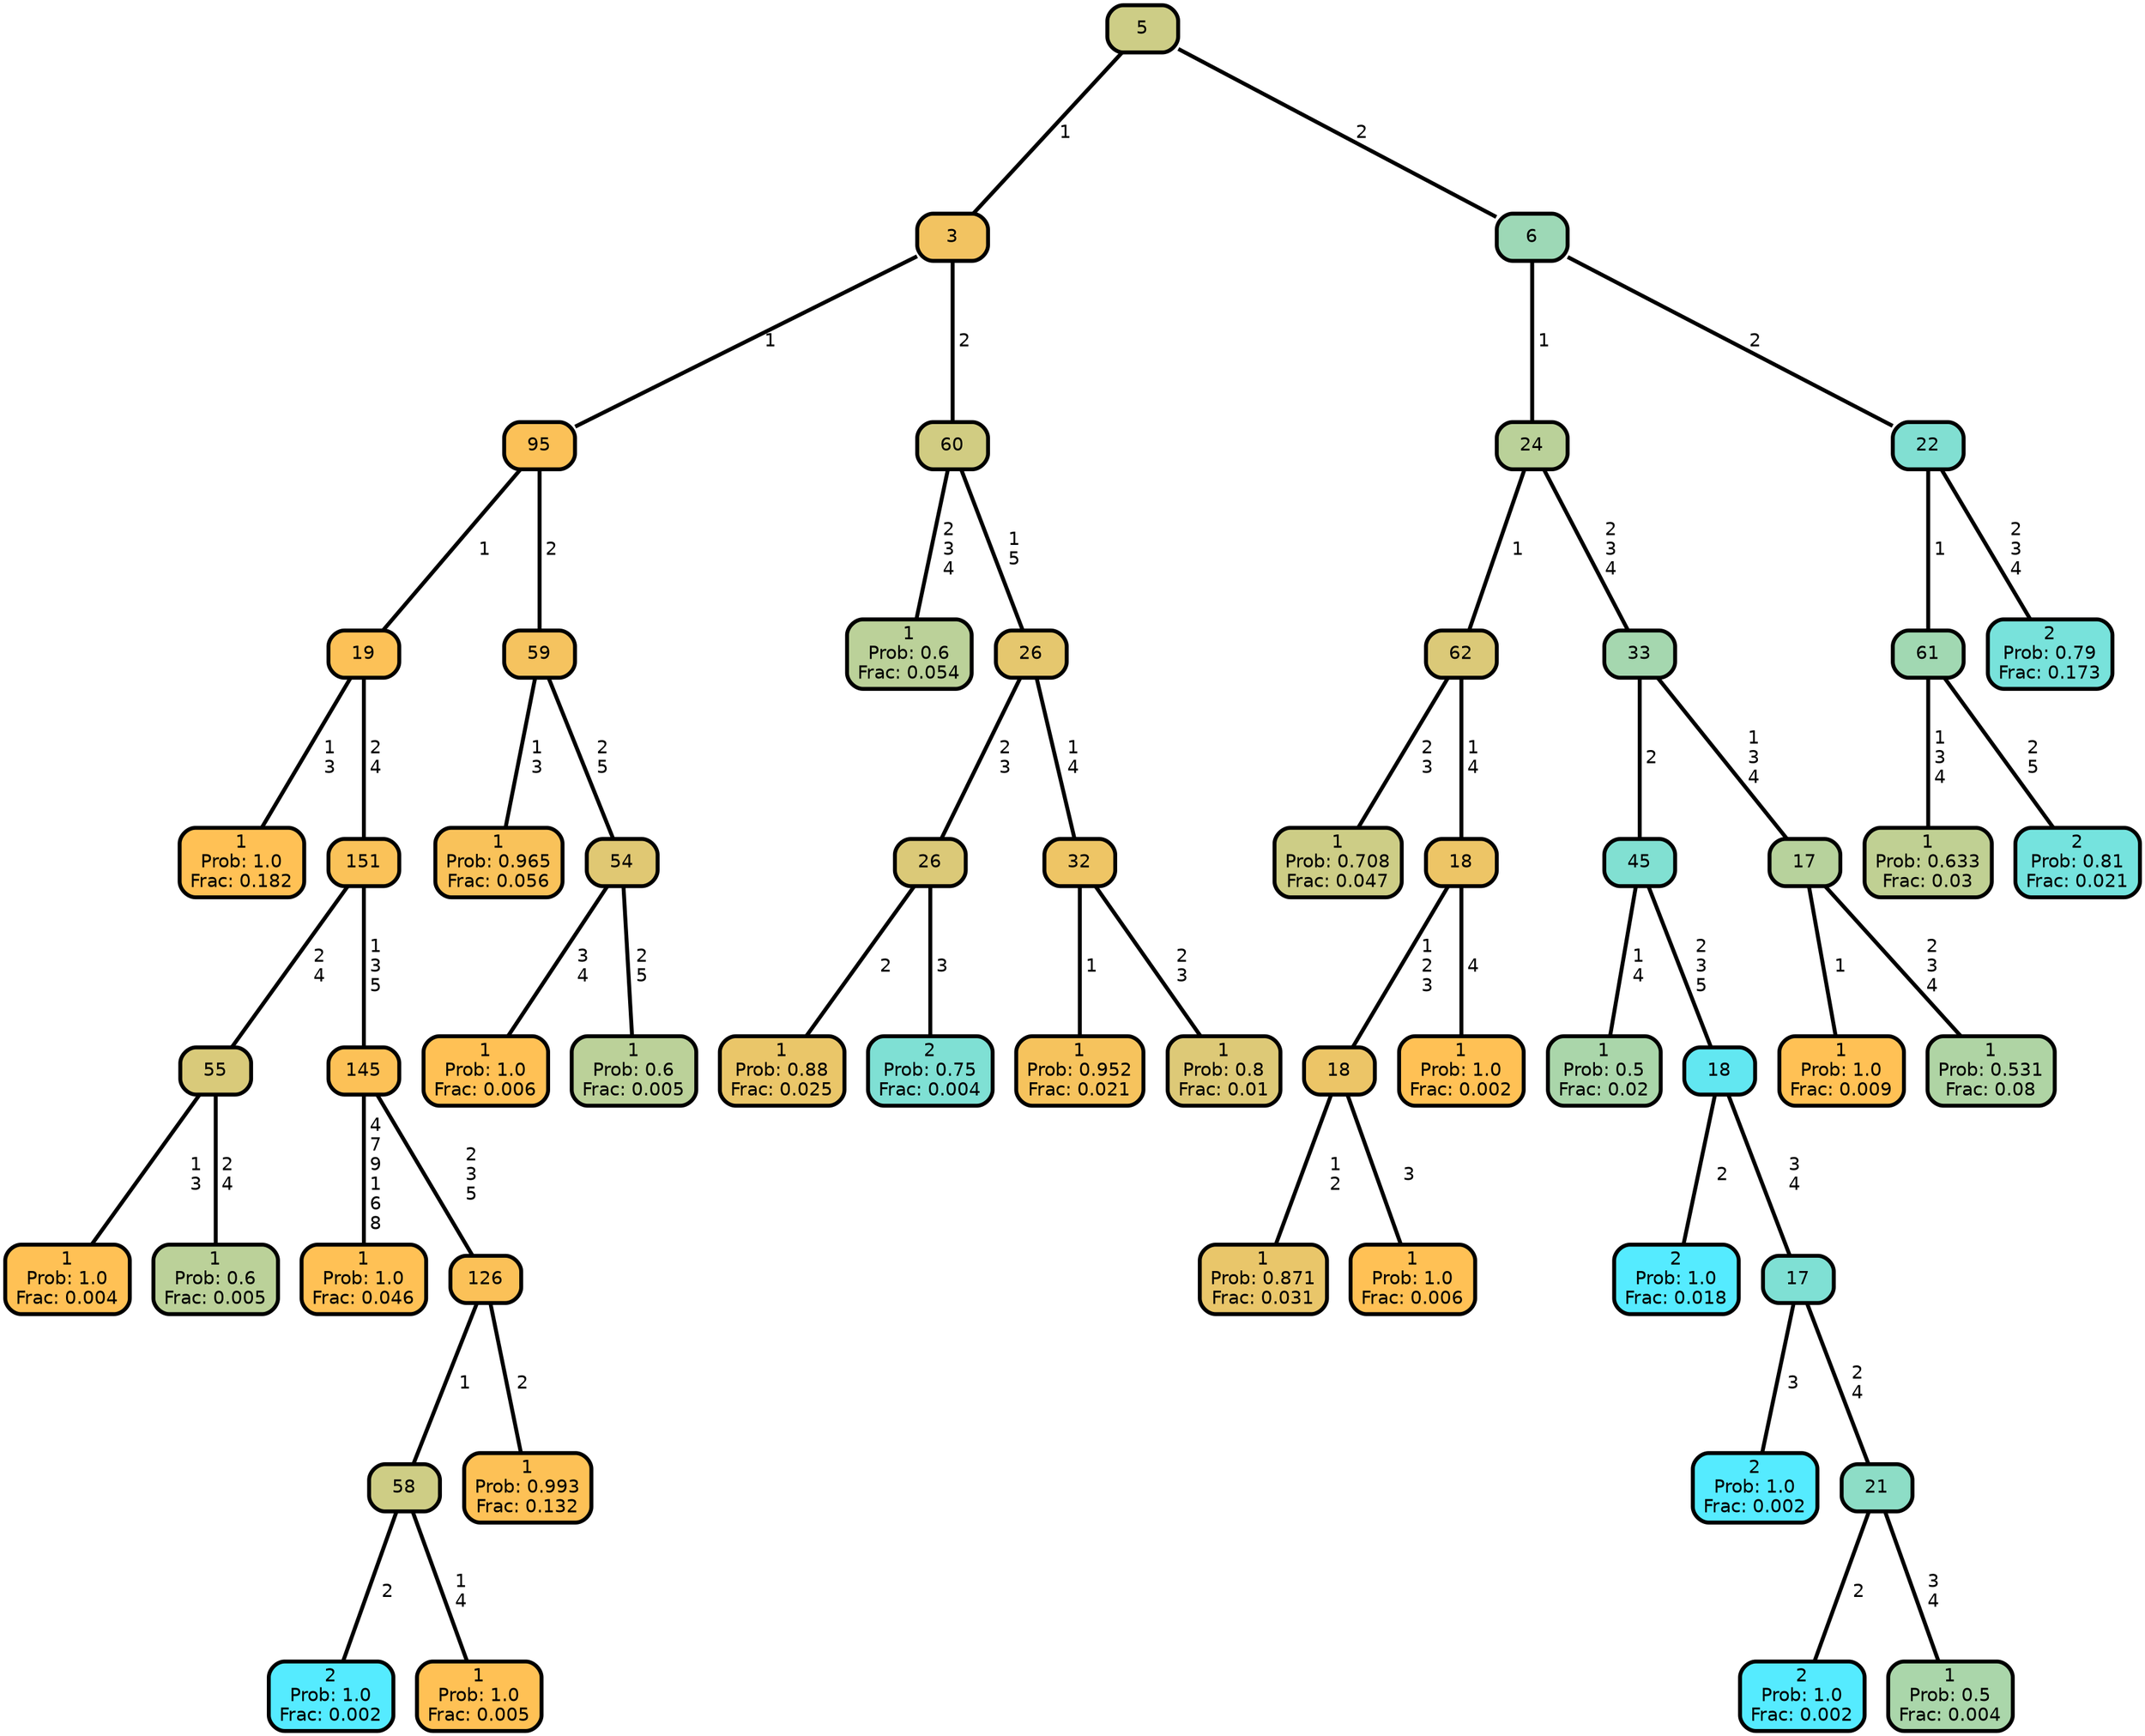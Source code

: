 graph Tree {
node [shape=box, style="filled, rounded",color="black",penwidth="3",fontcolor="black",                 fontname=helvetica] ;
graph [ranksep="0 equally", splines=straight,                 bgcolor=transparent, dpi=200] ;
edge [fontname=helvetica, color=black] ;
0 [label="1
Prob: 1.0
Frac: 0.182", fillcolor="#ffc155"] ;
1 [label="19", fillcolor="#fcc157"] ;
2 [label="1
Prob: 1.0
Frac: 0.004", fillcolor="#ffc155"] ;
3 [label="55", fillcolor="#d9ca7a"] ;
4 [label="1
Prob: 0.6
Frac: 0.005", fillcolor="#bbd199"] ;
5 [label="151", fillcolor="#fac259"] ;
6 [label="1
Prob: 1.0
Frac: 0.046", fillcolor="#ffc155"] ;
7 [label="145", fillcolor="#fcc157"] ;
8 [label="2
Prob: 1.0
Frac: 0.002", fillcolor="#55ebff"] ;
9 [label="58", fillcolor="#cecd85"] ;
10 [label="1
Prob: 1.0
Frac: 0.005", fillcolor="#ffc155"] ;
11 [label="126", fillcolor="#fbc158"] ;
12 [label="1
Prob: 0.993
Frac: 0.132", fillcolor="#fdc156"] ;
13 [label="95", fillcolor="#fbc158"] ;
14 [label="1
Prob: 0.965
Frac: 0.056", fillcolor="#f9c25a"] ;
15 [label="59", fillcolor="#f5c35f"] ;
16 [label="1
Prob: 1.0
Frac: 0.006", fillcolor="#ffc155"] ;
17 [label="54", fillcolor="#e0c873"] ;
18 [label="1
Prob: 0.6
Frac: 0.005", fillcolor="#bbd199"] ;
19 [label="3", fillcolor="#f2c361"] ;
20 [label="1
Prob: 0.6
Frac: 0.054", fillcolor="#bbd199"] ;
21 [label="60", fillcolor="#d1cc82"] ;
22 [label="1
Prob: 0.88
Frac: 0.025", fillcolor="#eac669"] ;
23 [label="26", fillcolor="#dbc978"] ;
24 [label="2
Prob: 0.75
Frac: 0.004", fillcolor="#7fe0d4"] ;
25 [label="26", fillcolor="#e5c76e"] ;
26 [label="1
Prob: 0.952
Frac: 0.021", fillcolor="#f6c35d"] ;
27 [label="32", fillcolor="#eec565"] ;
28 [label="1
Prob: 0.8
Frac: 0.01", fillcolor="#ddc977"] ;
29 [label="5", fillcolor="#cdcd86"] ;
30 [label="1
Prob: 0.708
Frac: 0.047", fillcolor="#cdcd86"] ;
31 [label="62", fillcolor="#dbc978"] ;
32 [label="1
Prob: 0.871
Frac: 0.031", fillcolor="#e9c66a"] ;
33 [label="18", fillcolor="#ecc567"] ;
34 [label="1
Prob: 1.0
Frac: 0.006", fillcolor="#ffc155"] ;
35 [label="18", fillcolor="#edc566"] ;
36 [label="1
Prob: 1.0
Frac: 0.002", fillcolor="#ffc155"] ;
37 [label="24", fillcolor="#bad199"] ;
38 [label="1
Prob: 0.5
Frac: 0.02", fillcolor="#aad6aa"] ;
39 [label="45", fillcolor="#81e0d2"] ;
40 [label="2
Prob: 1.0
Frac: 0.018", fillcolor="#55ebff"] ;
41 [label="18", fillcolor="#62e7f1"] ;
42 [label="2
Prob: 1.0
Frac: 0.002", fillcolor="#55ebff"] ;
43 [label="17", fillcolor="#7fe0d4"] ;
44 [label="2
Prob: 1.0
Frac: 0.002", fillcolor="#55ebff"] ;
45 [label="21", fillcolor="#8dddc6"] ;
46 [label="1
Prob: 0.5
Frac: 0.004", fillcolor="#aad6aa"] ;
47 [label="33", fillcolor="#a5d7af"] ;
48 [label="1
Prob: 1.0
Frac: 0.009", fillcolor="#ffc155"] ;
49 [label="17", fillcolor="#b7d29c"] ;
50 [label="1
Prob: 0.531
Frac: 0.08", fillcolor="#afd4a4"] ;
51 [label="6", fillcolor="#9dd8b6"] ;
52 [label="1
Prob: 0.633
Frac: 0.03", fillcolor="#c0d093"] ;
53 [label="61", fillcolor="#a1d8b2"] ;
54 [label="2
Prob: 0.81
Frac: 0.021", fillcolor="#75e3de"] ;
55 [label="22", fillcolor="#81dfd2"] ;
56 [label="2
Prob: 0.79
Frac: 0.173", fillcolor="#78e2db"] ;
1 -- 0 [label=" 1\n 3",penwidth=3] ;
1 -- 5 [label=" 2\n 4",penwidth=3] ;
3 -- 2 [label=" 1\n 3",penwidth=3] ;
3 -- 4 [label=" 2\n 4",penwidth=3] ;
5 -- 3 [label=" 2\n 4",penwidth=3] ;
5 -- 7 [label=" 1\n 3\n 5",penwidth=3] ;
7 -- 6 [label=" 4\n 7\n 9\n 1\n 6\n 8",penwidth=3] ;
7 -- 11 [label=" 2\n 3\n 5",penwidth=3] ;
9 -- 8 [label=" 2",penwidth=3] ;
9 -- 10 [label=" 1\n 4",penwidth=3] ;
11 -- 9 [label=" 1",penwidth=3] ;
11 -- 12 [label=" 2",penwidth=3] ;
13 -- 1 [label=" 1",penwidth=3] ;
13 -- 15 [label=" 2",penwidth=3] ;
15 -- 14 [label=" 1\n 3",penwidth=3] ;
15 -- 17 [label=" 2\n 5",penwidth=3] ;
17 -- 16 [label=" 3\n 4",penwidth=3] ;
17 -- 18 [label=" 2\n 5",penwidth=3] ;
19 -- 13 [label=" 1",penwidth=3] ;
19 -- 21 [label=" 2",penwidth=3] ;
21 -- 20 [label=" 2\n 3\n 4",penwidth=3] ;
21 -- 25 [label=" 1\n 5",penwidth=3] ;
23 -- 22 [label=" 2",penwidth=3] ;
23 -- 24 [label=" 3",penwidth=3] ;
25 -- 23 [label=" 2\n 3",penwidth=3] ;
25 -- 27 [label=" 1\n 4",penwidth=3] ;
27 -- 26 [label=" 1",penwidth=3] ;
27 -- 28 [label=" 2\n 3",penwidth=3] ;
29 -- 19 [label=" 1",penwidth=3] ;
29 -- 51 [label=" 2",penwidth=3] ;
31 -- 30 [label=" 2\n 3",penwidth=3] ;
31 -- 35 [label=" 1\n 4",penwidth=3] ;
33 -- 32 [label=" 1\n 2",penwidth=3] ;
33 -- 34 [label=" 3",penwidth=3] ;
35 -- 33 [label=" 1\n 2\n 3",penwidth=3] ;
35 -- 36 [label=" 4",penwidth=3] ;
37 -- 31 [label=" 1",penwidth=3] ;
37 -- 47 [label=" 2\n 3\n 4",penwidth=3] ;
39 -- 38 [label=" 1\n 4",penwidth=3] ;
39 -- 41 [label=" 2\n 3\n 5",penwidth=3] ;
41 -- 40 [label=" 2",penwidth=3] ;
41 -- 43 [label=" 3\n 4",penwidth=3] ;
43 -- 42 [label=" 3",penwidth=3] ;
43 -- 45 [label=" 2\n 4",penwidth=3] ;
45 -- 44 [label=" 2",penwidth=3] ;
45 -- 46 [label=" 3\n 4",penwidth=3] ;
47 -- 39 [label=" 2",penwidth=3] ;
47 -- 49 [label=" 1\n 3\n 4",penwidth=3] ;
49 -- 48 [label=" 1",penwidth=3] ;
49 -- 50 [label=" 2\n 3\n 4",penwidth=3] ;
51 -- 37 [label=" 1",penwidth=3] ;
51 -- 55 [label=" 2",penwidth=3] ;
53 -- 52 [label=" 1\n 3\n 4",penwidth=3] ;
53 -- 54 [label=" 2\n 5",penwidth=3] ;
55 -- 53 [label=" 1",penwidth=3] ;
55 -- 56 [label=" 2\n 3\n 4",penwidth=3] ;
{rank = same;}}